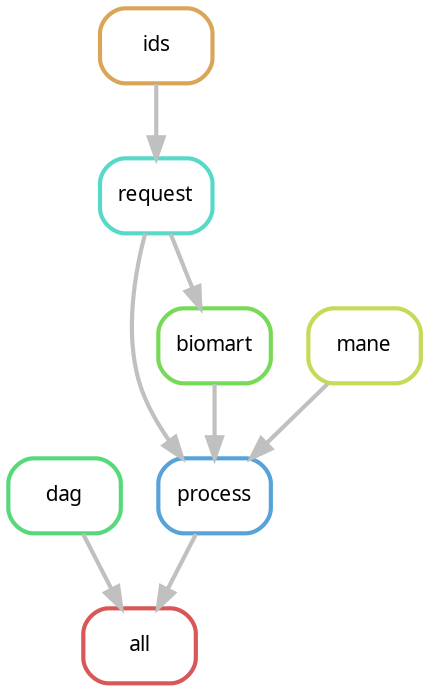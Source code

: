digraph snakemake_dag {
    graph[bgcolor=white, margin=0];
    node[shape=box, style=rounded, fontname=sans,                 fontsize=10, penwidth=2];
    edge[penwidth=2, color=grey];
	0[label = "all", color = "0.00 0.6 0.85", style="rounded"];
	1[label = "dag", color = "0.38 0.6 0.85", style="rounded"];
	2[label = "process", color = "0.57 0.6 0.85", style="rounded"];
	3[label = "request", color = "0.48 0.6 0.85", style="rounded"];
	4[label = "ids", color = "0.10 0.6 0.85", style="rounded"];
	5[label = "biomart", color = "0.29 0.6 0.85", style="rounded"];
	6[label = "mane", color = "0.19 0.6 0.85", style="rounded"];
	1 -> 0
	2 -> 0
	3 -> 2
	5 -> 2
	6 -> 2
	4 -> 3
	3 -> 5
}            
